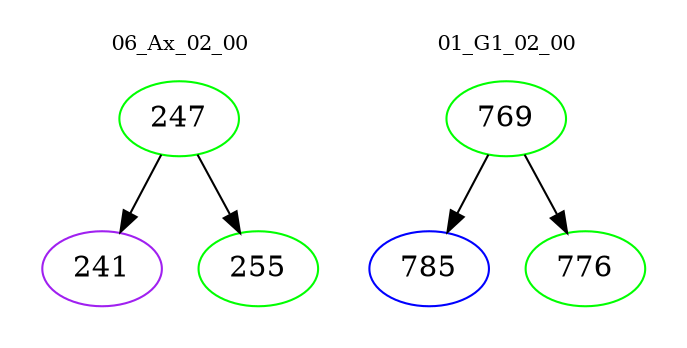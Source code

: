 digraph{
subgraph cluster_0 {
color = white
label = "06_Ax_02_00";
fontsize=10;
T0_247 [label="247", color="green"]
T0_247 -> T0_241 [color="black"]
T0_241 [label="241", color="purple"]
T0_247 -> T0_255 [color="black"]
T0_255 [label="255", color="green"]
}
subgraph cluster_1 {
color = white
label = "01_G1_02_00";
fontsize=10;
T1_769 [label="769", color="green"]
T1_769 -> T1_785 [color="black"]
T1_785 [label="785", color="blue"]
T1_769 -> T1_776 [color="black"]
T1_776 [label="776", color="green"]
}
}
